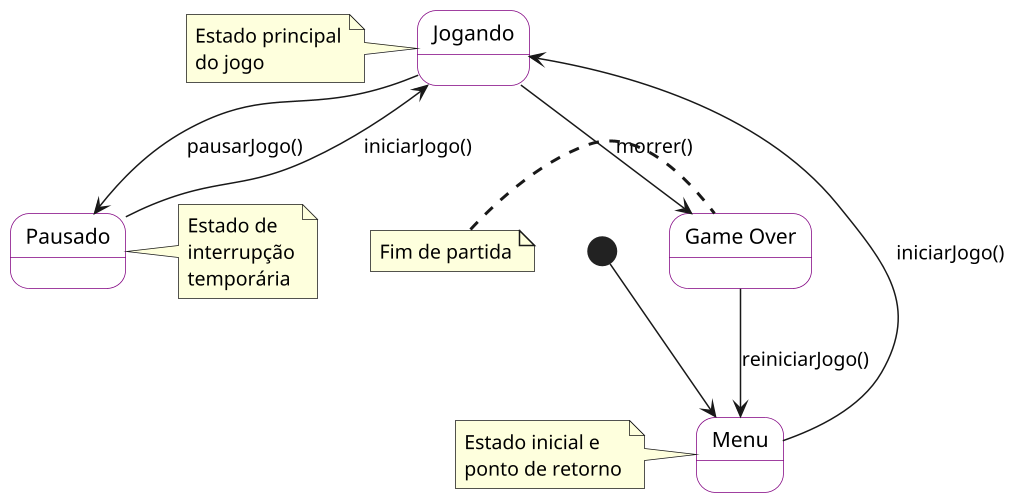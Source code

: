 @startuml
scale 1.5
skinparam StateAttributeIconSize 0

' Define estados
[*] --> Menu

state "Menu" as Menu
state "Jogando" as Jogando
state "Pausado" as Pausado
state "Game Over" as GameOver

' Transições ajustadas para melhor visualização
Menu -down-> Jogando : iniciarJogo()
Jogando -right-> Pausado : pausarJogo()
Pausado --> Jogando : iniciarJogo()
Jogando -down-> GameOver : morrer()
GameOver --> Menu : reiniciarJogo()

' Notas explicativas
note left of Menu
  Estado inicial e
  ponto de retorno
end note

note left of Jogando
  Estado principal
  do jogo
end note

note right of Pausado
  Estado de
  interrupção
  temporária
end note

note left of GameOver
  Fim de partida
end note

' Formatação
skinparam state {
  BackgroundColor LightPurple
  BorderColor Purple
  FontSize 14
}

' Ajuste do layout
skinparam {
  ArrowColor Purple
  ArrowThickness 2
}

@enduml
